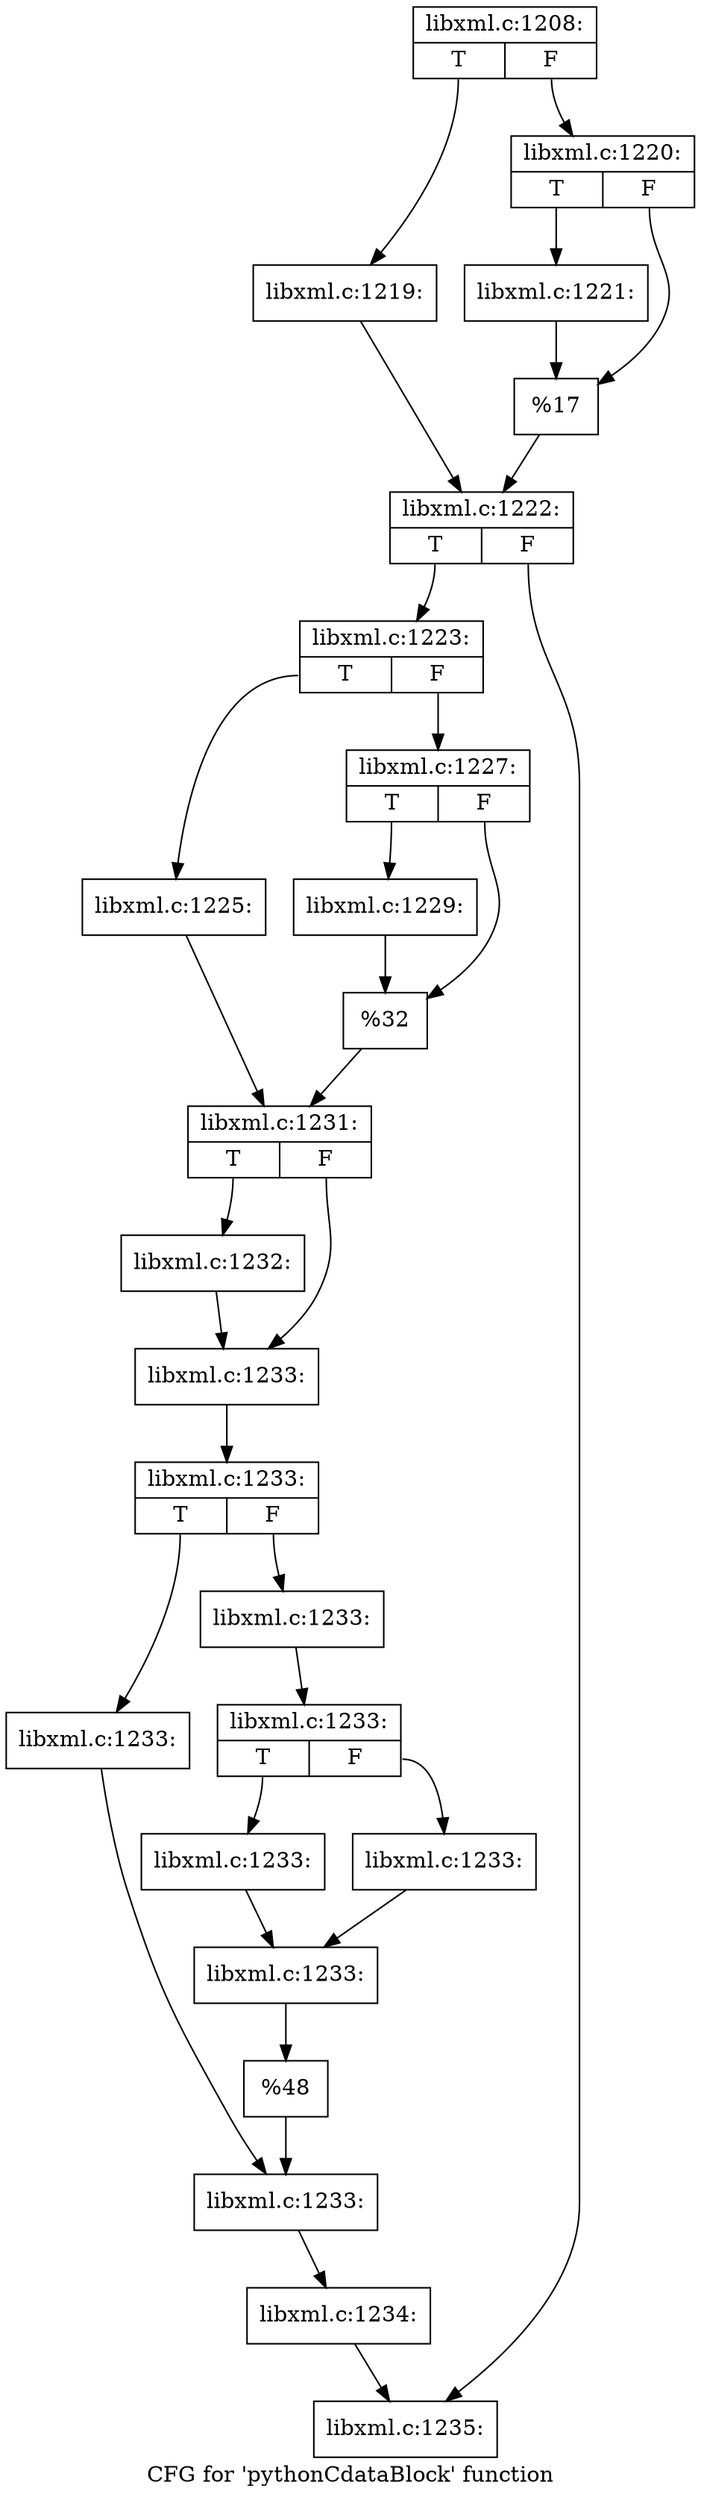 digraph "CFG for 'pythonCdataBlock' function" {
	label="CFG for 'pythonCdataBlock' function";

	Node0x549e760 [shape=record,label="{libxml.c:1208:|{<s0>T|<s1>F}}"];
	Node0x549e760:s0 -> Node0x5430530;
	Node0x549e760:s1 -> Node0x54305d0;
	Node0x5430530 [shape=record,label="{libxml.c:1219:}"];
	Node0x5430530 -> Node0x5430580;
	Node0x54305d0 [shape=record,label="{libxml.c:1220:|{<s0>T|<s1>F}}"];
	Node0x54305d0:s0 -> Node0x5430c70;
	Node0x54305d0:s1 -> Node0x5430cc0;
	Node0x5430c70 [shape=record,label="{libxml.c:1221:}"];
	Node0x5430c70 -> Node0x5430cc0;
	Node0x5430cc0 [shape=record,label="{%17}"];
	Node0x5430cc0 -> Node0x5430580;
	Node0x5430580 [shape=record,label="{libxml.c:1222:|{<s0>T|<s1>F}}"];
	Node0x5430580:s0 -> Node0x54a30c0;
	Node0x5430580:s1 -> Node0x54a3110;
	Node0x54a30c0 [shape=record,label="{libxml.c:1223:|{<s0>T|<s1>F}}"];
	Node0x54a30c0:s0 -> Node0x54a34d0;
	Node0x54a30c0:s1 -> Node0x54a3570;
	Node0x54a34d0 [shape=record,label="{libxml.c:1225:}"];
	Node0x54a34d0 -> Node0x54a3520;
	Node0x54a3570 [shape=record,label="{libxml.c:1227:|{<s0>T|<s1>F}}"];
	Node0x54a3570:s0 -> Node0x54a3cd0;
	Node0x54a3570:s1 -> Node0x54a3d20;
	Node0x54a3cd0 [shape=record,label="{libxml.c:1229:}"];
	Node0x54a3cd0 -> Node0x54a3d20;
	Node0x54a3d20 [shape=record,label="{%32}"];
	Node0x54a3d20 -> Node0x54a3520;
	Node0x54a3520 [shape=record,label="{libxml.c:1231:|{<s0>T|<s1>F}}"];
	Node0x54a3520:s0 -> Node0x54a45a0;
	Node0x54a3520:s1 -> Node0x54a45f0;
	Node0x54a45a0 [shape=record,label="{libxml.c:1232:}"];
	Node0x54a45a0 -> Node0x54a45f0;
	Node0x54a45f0 [shape=record,label="{libxml.c:1233:}"];
	Node0x54a45f0 -> Node0x54a4a20;
	Node0x54a4a20 [shape=record,label="{libxml.c:1233:|{<s0>T|<s1>F}}"];
	Node0x54a4a20:s0 -> Node0x54a4cc0;
	Node0x54a4a20:s1 -> Node0x54a4d60;
	Node0x54a4cc0 [shape=record,label="{libxml.c:1233:}"];
	Node0x54a4cc0 -> Node0x54a4d10;
	Node0x54a4d60 [shape=record,label="{libxml.c:1233:}"];
	Node0x54a4d60 -> Node0x54a5000;
	Node0x54a5000 [shape=record,label="{libxml.c:1233:|{<s0>T|<s1>F}}"];
	Node0x54a5000:s0 -> Node0x54a51f0;
	Node0x54a5000:s1 -> Node0x54a5290;
	Node0x54a51f0 [shape=record,label="{libxml.c:1233:}"];
	Node0x54a51f0 -> Node0x54a5240;
	Node0x54a5290 [shape=record,label="{libxml.c:1233:}"];
	Node0x54a5290 -> Node0x54a5240;
	Node0x54a5240 [shape=record,label="{libxml.c:1233:}"];
	Node0x54a5240 -> Node0x54a4f60;
	Node0x54a4f60 [shape=record,label="{%48}"];
	Node0x54a4f60 -> Node0x54a4d10;
	Node0x54a4d10 [shape=record,label="{libxml.c:1233:}"];
	Node0x54a4d10 -> Node0x54a4980;
	Node0x54a4980 [shape=record,label="{libxml.c:1234:}"];
	Node0x54a4980 -> Node0x54a3110;
	Node0x54a3110 [shape=record,label="{libxml.c:1235:}"];
}
